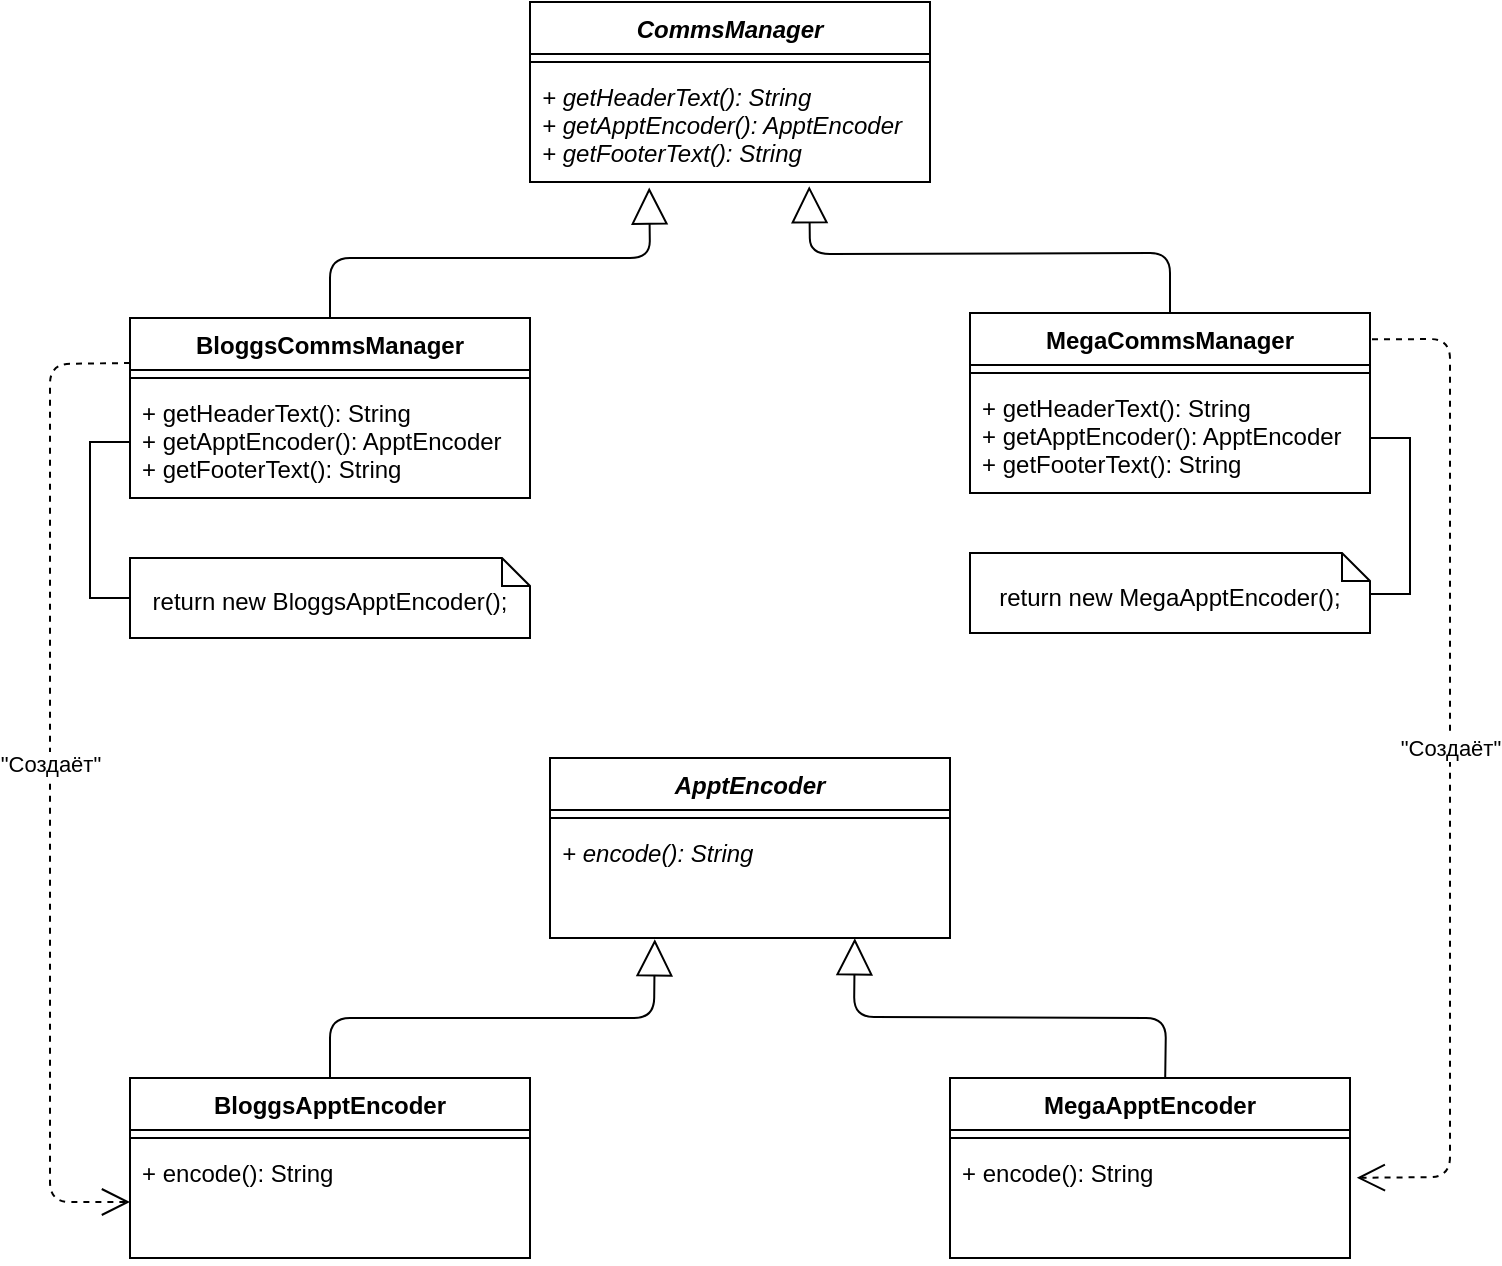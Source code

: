 <mxfile version="11.0.7" type="github"><diagram id="h5f8TXdP56mr7_7-v1Z_" name="Page-1"><mxGraphModel dx="981" dy="548" grid="1" gridSize="10" guides="1" tooltips="1" connect="1" arrows="1" fold="1" page="1" pageScale="1" pageWidth="827" pageHeight="1169" math="0" shadow="0"><root><mxCell id="0"/><mxCell id="1" parent="0"/><mxCell id="6D0X55tlC96XR7xI0jbR-1" value="CommsManager" style="swimlane;fontStyle=3;align=center;verticalAlign=top;childLayout=stackLayout;horizontal=1;startSize=26;horizontalStack=0;resizeParent=1;resizeParentMax=0;resizeLast=0;collapsible=1;marginBottom=0;" vertex="1" parent="1"><mxGeometry x="320" y="162" width="200" height="90" as="geometry"/></mxCell><mxCell id="6D0X55tlC96XR7xI0jbR-3" value="" style="line;strokeWidth=1;fillColor=none;align=left;verticalAlign=middle;spacingTop=-1;spacingLeft=3;spacingRight=3;rotatable=0;labelPosition=right;points=[];portConstraint=eastwest;" vertex="1" parent="6D0X55tlC96XR7xI0jbR-1"><mxGeometry y="26" width="200" height="8" as="geometry"/></mxCell><mxCell id="6D0X55tlC96XR7xI0jbR-4" value="+ getHeaderText(): String&#10;+ getApptEncoder(): ApptEncoder&#10;+ getFooterText(): String" style="text;strokeColor=none;fillColor=none;align=left;verticalAlign=top;spacingLeft=4;spacingRight=4;overflow=hidden;rotatable=0;points=[[0,0.5],[1,0.5]];portConstraint=eastwest;fontStyle=2" vertex="1" parent="6D0X55tlC96XR7xI0jbR-1"><mxGeometry y="34" width="200" height="56" as="geometry"/></mxCell><mxCell id="6D0X55tlC96XR7xI0jbR-6" value="BloggsCommsManager" style="swimlane;fontStyle=1;align=center;verticalAlign=top;childLayout=stackLayout;horizontal=1;startSize=26;horizontalStack=0;resizeParent=1;resizeParentMax=0;resizeLast=0;collapsible=1;marginBottom=0;" vertex="1" parent="1"><mxGeometry x="120" y="320" width="200" height="90" as="geometry"/></mxCell><mxCell id="6D0X55tlC96XR7xI0jbR-7" value="" style="line;strokeWidth=1;fillColor=none;align=left;verticalAlign=middle;spacingTop=-1;spacingLeft=3;spacingRight=3;rotatable=0;labelPosition=right;points=[];portConstraint=eastwest;" vertex="1" parent="6D0X55tlC96XR7xI0jbR-6"><mxGeometry y="26" width="200" height="8" as="geometry"/></mxCell><mxCell id="6D0X55tlC96XR7xI0jbR-8" value="+ getHeaderText(): String&#10;+ getApptEncoder(): ApptEncoder&#10;+ getFooterText(): String" style="text;strokeColor=none;fillColor=none;align=left;verticalAlign=top;spacingLeft=4;spacingRight=4;overflow=hidden;rotatable=0;points=[[0,0.5],[1,0.5]];portConstraint=eastwest;fontStyle=0" vertex="1" parent="6D0X55tlC96XR7xI0jbR-6"><mxGeometry y="34" width="200" height="56" as="geometry"/></mxCell><mxCell id="6D0X55tlC96XR7xI0jbR-10" value="" style="endArrow=block;endSize=16;endFill=0;html=1;entryX=0.298;entryY=1.049;entryDx=0;entryDy=0;entryPerimeter=0;exitX=0.5;exitY=0;exitDx=0;exitDy=0;" edge="1" parent="1" source="6D0X55tlC96XR7xI0jbR-6" target="6D0X55tlC96XR7xI0jbR-4"><mxGeometry width="160" relative="1" as="geometry"><mxPoint x="120" y="430" as="sourcePoint"/><mxPoint x="280" y="430" as="targetPoint"/><Array as="points"><mxPoint x="220" y="290"/><mxPoint x="380" y="290"/></Array></mxGeometry></mxCell><mxCell id="6D0X55tlC96XR7xI0jbR-11" value="&lt;br&gt;return new BloggsApptEncoder();" style="shape=note;whiteSpace=wrap;html=1;size=14;verticalAlign=top;align=center;spacingTop=-6;" vertex="1" parent="1"><mxGeometry x="120" y="440" width="200" height="40" as="geometry"/></mxCell><mxCell id="6D0X55tlC96XR7xI0jbR-16" style="edgeStyle=orthogonalEdgeStyle;rounded=0;orthogonalLoop=1;jettySize=auto;html=1;exitX=0;exitY=0.5;exitDx=0;exitDy=0;entryX=0;entryY=0.5;entryDx=0;entryDy=0;entryPerimeter=0;endArrow=none;endFill=0;" edge="1" parent="1" source="6D0X55tlC96XR7xI0jbR-8" target="6D0X55tlC96XR7xI0jbR-11"><mxGeometry relative="1" as="geometry"/></mxCell><mxCell id="6D0X55tlC96XR7xI0jbR-17" value="BloggsApptEncoder" style="swimlane;fontStyle=1;align=center;verticalAlign=top;childLayout=stackLayout;horizontal=1;startSize=26;horizontalStack=0;resizeParent=1;resizeParentMax=0;resizeLast=0;collapsible=1;marginBottom=0;" vertex="1" parent="1"><mxGeometry x="120" y="700" width="200" height="90" as="geometry"/></mxCell><mxCell id="6D0X55tlC96XR7xI0jbR-18" value="" style="line;strokeWidth=1;fillColor=none;align=left;verticalAlign=middle;spacingTop=-1;spacingLeft=3;spacingRight=3;rotatable=0;labelPosition=right;points=[];portConstraint=eastwest;" vertex="1" parent="6D0X55tlC96XR7xI0jbR-17"><mxGeometry y="26" width="200" height="8" as="geometry"/></mxCell><mxCell id="6D0X55tlC96XR7xI0jbR-19" value="+ encode(): String" style="text;strokeColor=none;fillColor=none;align=left;verticalAlign=top;spacingLeft=4;spacingRight=4;overflow=hidden;rotatable=0;points=[[0,0.5],[1,0.5]];portConstraint=eastwest;fontStyle=0" vertex="1" parent="6D0X55tlC96XR7xI0jbR-17"><mxGeometry y="34" width="200" height="56" as="geometry"/></mxCell><mxCell id="6D0X55tlC96XR7xI0jbR-20" value="&quot;Создаёт&quot;" style="endArrow=open;endSize=12;dashed=1;html=1;verticalAlign=bottom;exitX=0;exitY=0.25;exitDx=0;exitDy=0;entryX=0;entryY=0.5;entryDx=0;entryDy=0;" edge="1" parent="1" source="6D0X55tlC96XR7xI0jbR-6" target="6D0X55tlC96XR7xI0jbR-19"><mxGeometry width="160" relative="1" as="geometry"><mxPoint x="320" y="365" as="sourcePoint"/><mxPoint x="120" y="640" as="targetPoint"/><Array as="points"><mxPoint x="80" y="343"/><mxPoint x="80" y="762"/></Array><mxPoint as="offset"/></mxGeometry></mxCell><mxCell id="6D0X55tlC96XR7xI0jbR-21" value="ApptEncoder" style="swimlane;fontStyle=3;align=center;verticalAlign=top;childLayout=stackLayout;horizontal=1;startSize=26;horizontalStack=0;resizeParent=1;resizeParentMax=0;resizeLast=0;collapsible=1;marginBottom=0;" vertex="1" parent="1"><mxGeometry x="330" y="540" width="200" height="90" as="geometry"/></mxCell><mxCell id="6D0X55tlC96XR7xI0jbR-22" value="" style="line;strokeWidth=1;fillColor=none;align=left;verticalAlign=middle;spacingTop=-1;spacingLeft=3;spacingRight=3;rotatable=0;labelPosition=right;points=[];portConstraint=eastwest;" vertex="1" parent="6D0X55tlC96XR7xI0jbR-21"><mxGeometry y="26" width="200" height="8" as="geometry"/></mxCell><mxCell id="6D0X55tlC96XR7xI0jbR-23" value="+ encode(): String" style="text;strokeColor=none;fillColor=none;align=left;verticalAlign=top;spacingLeft=4;spacingRight=4;overflow=hidden;rotatable=0;points=[[0,0.5],[1,0.5]];portConstraint=eastwest;fontStyle=2" vertex="1" parent="6D0X55tlC96XR7xI0jbR-21"><mxGeometry y="34" width="200" height="56" as="geometry"/></mxCell><mxCell id="6D0X55tlC96XR7xI0jbR-25" value="" style="endArrow=block;endSize=16;endFill=0;html=1;entryX=0.262;entryY=1.011;entryDx=0;entryDy=0;entryPerimeter=0;exitX=0.5;exitY=0;exitDx=0;exitDy=0;" edge="1" parent="1" source="6D0X55tlC96XR7xI0jbR-17" target="6D0X55tlC96XR7xI0jbR-23"><mxGeometry width="160" relative="1" as="geometry"><mxPoint x="430" y="698" as="sourcePoint"/><mxPoint x="429.5" y="630" as="targetPoint"/><Array as="points"><mxPoint x="220" y="670"/><mxPoint x="382" y="670"/></Array></mxGeometry></mxCell><mxCell id="6D0X55tlC96XR7xI0jbR-26" value="MegaApptEncoder" style="swimlane;fontStyle=1;align=center;verticalAlign=top;childLayout=stackLayout;horizontal=1;startSize=26;horizontalStack=0;resizeParent=1;resizeParentMax=0;resizeLast=0;collapsible=1;marginBottom=0;" vertex="1" parent="1"><mxGeometry x="530" y="700" width="200" height="90" as="geometry"/></mxCell><mxCell id="6D0X55tlC96XR7xI0jbR-27" value="" style="line;strokeWidth=1;fillColor=none;align=left;verticalAlign=middle;spacingTop=-1;spacingLeft=3;spacingRight=3;rotatable=0;labelPosition=right;points=[];portConstraint=eastwest;" vertex="1" parent="6D0X55tlC96XR7xI0jbR-26"><mxGeometry y="26" width="200" height="8" as="geometry"/></mxCell><mxCell id="6D0X55tlC96XR7xI0jbR-28" value="+ encode(): String" style="text;strokeColor=none;fillColor=none;align=left;verticalAlign=top;spacingLeft=4;spacingRight=4;overflow=hidden;rotatable=0;points=[[0,0.5],[1,0.5]];portConstraint=eastwest;fontStyle=0" vertex="1" parent="6D0X55tlC96XR7xI0jbR-26"><mxGeometry y="34" width="200" height="56" as="geometry"/></mxCell><mxCell id="6D0X55tlC96XR7xI0jbR-29" value="" style="endArrow=block;endSize=16;endFill=0;html=1;entryX=0.262;entryY=1.011;entryDx=0;entryDy=0;entryPerimeter=0;exitX=0.538;exitY=0.003;exitDx=0;exitDy=0;exitPerimeter=0;" edge="1" parent="1" source="6D0X55tlC96XR7xI0jbR-26"><mxGeometry width="160" relative="1" as="geometry"><mxPoint x="320" y="699.5" as="sourcePoint"/><mxPoint x="482.4" y="630.116" as="targetPoint"/><Array as="points"><mxPoint x="638" y="670"/><mxPoint x="482" y="669.5"/></Array></mxGeometry></mxCell><mxCell id="6D0X55tlC96XR7xI0jbR-30" value="MegaCommsManager" style="swimlane;fontStyle=1;align=center;verticalAlign=top;childLayout=stackLayout;horizontal=1;startSize=26;horizontalStack=0;resizeParent=1;resizeParentMax=0;resizeLast=0;collapsible=1;marginBottom=0;" vertex="1" parent="1"><mxGeometry x="540" y="317.5" width="200" height="90" as="geometry"/></mxCell><mxCell id="6D0X55tlC96XR7xI0jbR-31" value="" style="line;strokeWidth=1;fillColor=none;align=left;verticalAlign=middle;spacingTop=-1;spacingLeft=3;spacingRight=3;rotatable=0;labelPosition=right;points=[];portConstraint=eastwest;" vertex="1" parent="6D0X55tlC96XR7xI0jbR-30"><mxGeometry y="26" width="200" height="8" as="geometry"/></mxCell><mxCell id="6D0X55tlC96XR7xI0jbR-32" value="+ getHeaderText(): String&#10;+ getApptEncoder(): ApptEncoder&#10;+ getFooterText(): String" style="text;strokeColor=none;fillColor=none;align=left;verticalAlign=top;spacingLeft=4;spacingRight=4;overflow=hidden;rotatable=0;points=[[0,0.5],[1,0.5]];portConstraint=eastwest;fontStyle=0" vertex="1" parent="6D0X55tlC96XR7xI0jbR-30"><mxGeometry y="34" width="200" height="56" as="geometry"/></mxCell><mxCell id="6D0X55tlC96XR7xI0jbR-33" value="" style="endArrow=block;endSize=16;endFill=0;html=1;entryX=0.698;entryY=1.037;entryDx=0;entryDy=0;entryPerimeter=0;exitX=0.5;exitY=0;exitDx=0;exitDy=0;" edge="1" source="6D0X55tlC96XR7xI0jbR-30" parent="1" target="6D0X55tlC96XR7xI0jbR-4"><mxGeometry width="160" relative="1" as="geometry"><mxPoint x="540" y="427.5" as="sourcePoint"/><mxPoint x="799.6" y="252.244" as="targetPoint"/><Array as="points"><mxPoint x="640" y="287.5"/><mxPoint x="460" y="288"/></Array></mxGeometry></mxCell><mxCell id="6D0X55tlC96XR7xI0jbR-34" value="&lt;br&gt;return new MegaApptEncoder();" style="shape=note;whiteSpace=wrap;html=1;size=14;verticalAlign=top;align=center;spacingTop=-6;" vertex="1" parent="1"><mxGeometry x="540" y="437.5" width="200" height="40" as="geometry"/></mxCell><mxCell id="6D0X55tlC96XR7xI0jbR-35" style="edgeStyle=orthogonalEdgeStyle;rounded=0;orthogonalLoop=1;jettySize=auto;html=1;endArrow=none;endFill=0;" edge="1" parent="1"><mxGeometry relative="1" as="geometry"><mxPoint x="740" y="380" as="sourcePoint"/><mxPoint x="740" y="458" as="targetPoint"/><Array as="points"><mxPoint x="760" y="380"/><mxPoint x="760" y="458"/></Array></mxGeometry></mxCell><mxCell id="6D0X55tlC96XR7xI0jbR-36" value="&quot;Создаёт&quot;" style="endArrow=open;endSize=12;dashed=1;html=1;verticalAlign=bottom;exitX=1.005;exitY=0.146;exitDx=0;exitDy=0;entryX=1.017;entryY=0.284;entryDx=0;entryDy=0;exitPerimeter=0;entryPerimeter=0;" edge="1" parent="1" source="6D0X55tlC96XR7xI0jbR-30" target="6D0X55tlC96XR7xI0jbR-28"><mxGeometry width="160" relative="1" as="geometry"><mxPoint x="820" y="330" as="sourcePoint"/><mxPoint x="820" y="749.5" as="targetPoint"/><Array as="points"><mxPoint x="780" y="330.5"/><mxPoint x="780" y="749.5"/></Array><mxPoint as="offset"/></mxGeometry></mxCell></root></mxGraphModel></diagram></mxfile>